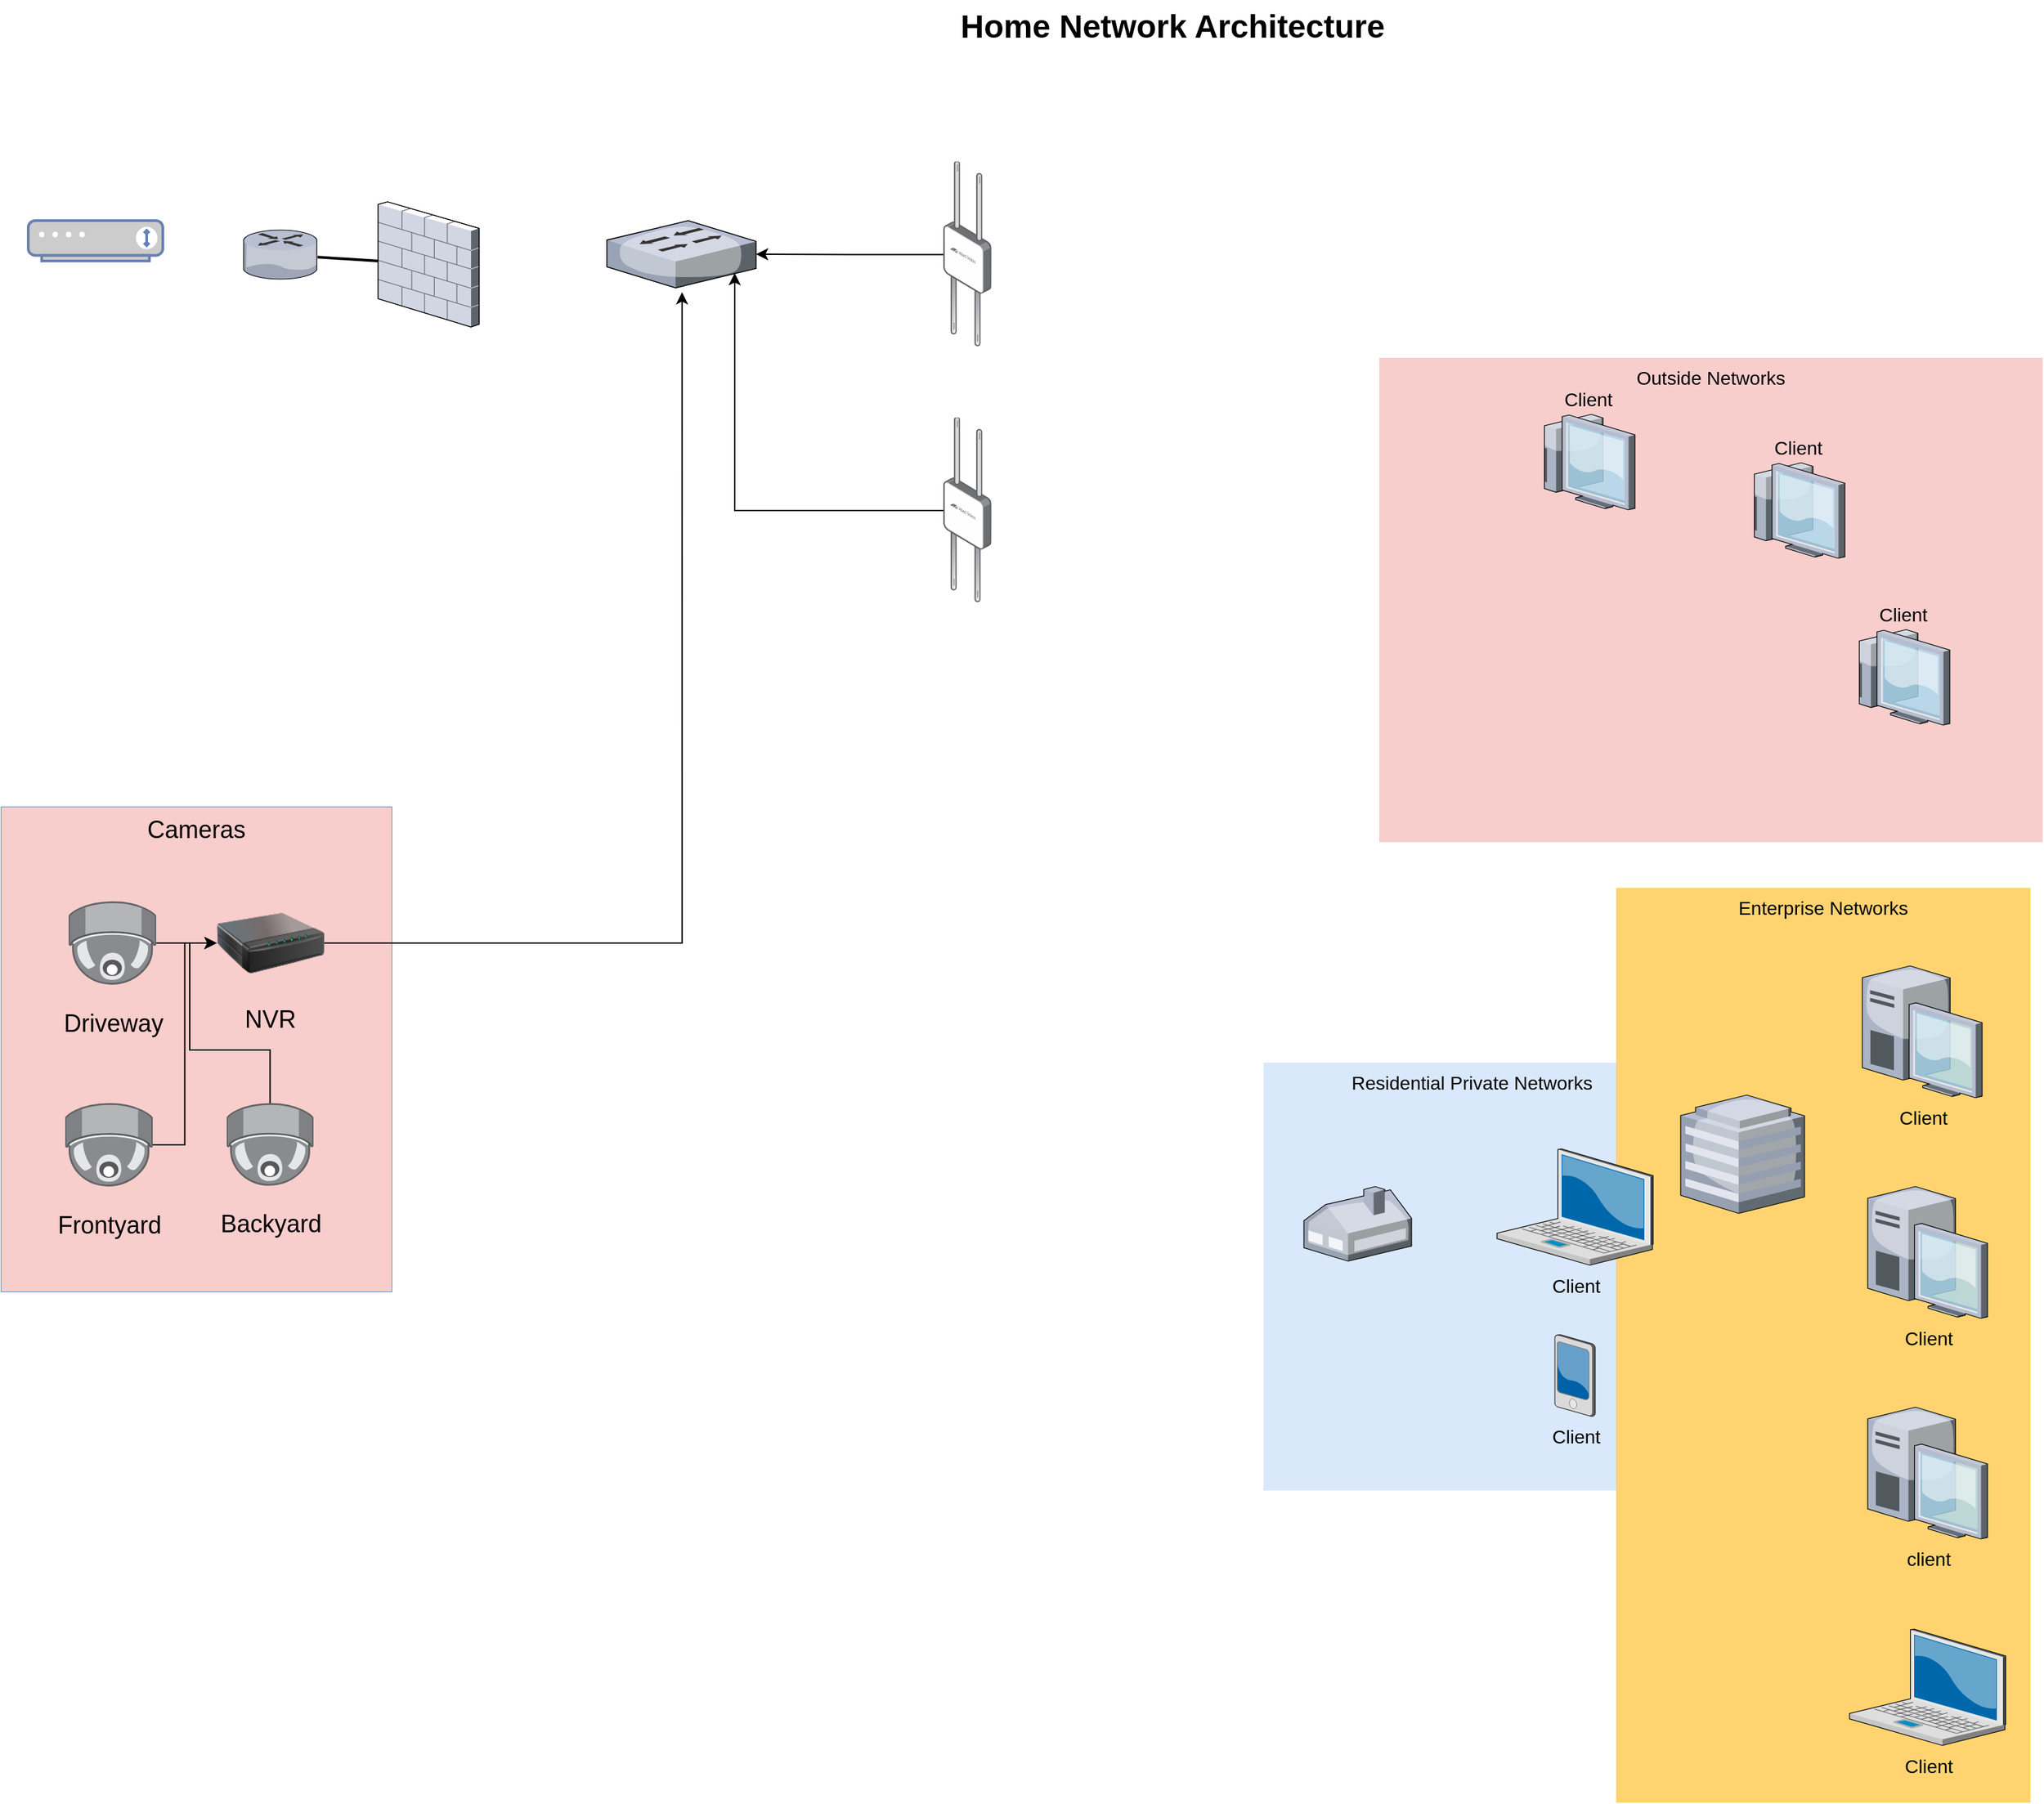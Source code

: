<mxfile version="24.7.6">
  <diagram name="Page-1" id="e3a06f82-3646-2815-327d-82caf3d4e204">
    <mxGraphModel dx="1865" dy="1251" grid="1" gridSize="10" guides="1" tooltips="1" connect="1" arrows="1" fold="1" page="1" pageScale="1.5" pageWidth="1169" pageHeight="826" background="none" math="0" shadow="0">
      <root>
        <mxCell id="0" style=";html=1;" />
        <mxCell id="1" style=";html=1;" parent="0" />
        <mxCell id="6a7d8f32e03d9370-61" value="Outside Networks" style="whiteSpace=wrap;html=1;fillColor=#f8cecc;fontSize=14;strokeColor=none;verticalAlign=top;" parent="1" vertex="1">
          <mxGeometry x="1084" y="296" width="493" height="360" as="geometry" />
        </mxCell>
        <mxCell id="6a7d8f32e03d9370-58" value="Residential Private Networks" style="whiteSpace=wrap;html=1;fillColor=#dae8fc;fontSize=14;strokeColor=none;verticalAlign=top;" parent="1" vertex="1">
          <mxGeometry x="998" y="820" width="310" height="318" as="geometry" />
        </mxCell>
        <mxCell id="6a7d8f32e03d9370-57" value="Enterprise Networks" style="whiteSpace=wrap;html=1;fillColor=#FFD470;gradientColor=none;fontSize=14;strokeColor=none;verticalAlign=top;" parent="1" vertex="1">
          <mxGeometry x="1260" y="690" width="308" height="680" as="geometry" />
        </mxCell>
        <mxCell id="6a7d8f32e03d9370-1" value="Client" style="verticalLabelPosition=bottom;aspect=fixed;html=1;verticalAlign=top;strokeColor=none;shape=mxgraph.citrix.laptop_2;fillColor=#66B2FF;gradientColor=#0066CC;fontSize=14;" parent="1" vertex="1">
          <mxGeometry x="1171.5" y="884" width="116" height="86.5" as="geometry" />
        </mxCell>
        <mxCell id="6a7d8f32e03d9370-2" value="Client" style="verticalLabelPosition=bottom;aspect=fixed;html=1;verticalAlign=top;strokeColor=none;shape=mxgraph.citrix.laptop_2;fillColor=#66B2FF;gradientColor=#0066CC;fontSize=14;" parent="1" vertex="1">
          <mxGeometry x="1433.5" y="1241" width="116" height="86.5" as="geometry" />
        </mxCell>
        <mxCell id="6a7d8f32e03d9370-3" value="client" style="verticalLabelPosition=bottom;aspect=fixed;html=1;verticalAlign=top;strokeColor=none;shape=mxgraph.citrix.desktop;fillColor=#66B2FF;gradientColor=#0066CC;fontSize=14;" parent="1" vertex="1">
          <mxGeometry x="1447" y="1076" width="89" height="98" as="geometry" />
        </mxCell>
        <mxCell id="6a7d8f32e03d9370-4" value="Client" style="verticalLabelPosition=bottom;aspect=fixed;html=1;verticalAlign=top;strokeColor=none;shape=mxgraph.citrix.desktop;fillColor=#66B2FF;gradientColor=#0066CC;fontSize=14;" parent="1" vertex="1">
          <mxGeometry x="1447" y="912" width="89" height="98" as="geometry" />
        </mxCell>
        <mxCell id="6a7d8f32e03d9370-5" value="Client" style="verticalLabelPosition=bottom;aspect=fixed;html=1;verticalAlign=top;strokeColor=none;shape=mxgraph.citrix.desktop;fillColor=#66B2FF;gradientColor=#0066CC;fontSize=14;" parent="1" vertex="1">
          <mxGeometry x="1443" y="748" width="89" height="98" as="geometry" />
        </mxCell>
        <mxCell id="6a7d8f32e03d9370-6" value="Client" style="verticalLabelPosition=bottom;aspect=fixed;html=1;verticalAlign=top;strokeColor=none;shape=mxgraph.citrix.pda;fillColor=#66B2FF;gradientColor=#0066CC;fontSize=14;" parent="1" vertex="1">
          <mxGeometry x="1214.5" y="1022" width="30" height="61" as="geometry" />
        </mxCell>
        <mxCell id="6a7d8f32e03d9370-13" value="" style="verticalLabelPosition=bottom;aspect=fixed;html=1;verticalAlign=top;strokeColor=none;shape=mxgraph.citrix.router;fillColor=#66B2FF;gradientColor=#0066CC;fontSize=14;" parent="1" vertex="1">
          <mxGeometry x="240" y="201" width="55" height="36.5" as="geometry" />
        </mxCell>
        <mxCell id="6a7d8f32e03d9370-44" style="edgeStyle=none;rounded=0;html=1;startSize=10;endSize=10;jettySize=auto;orthogonalLoop=1;fontSize=14;endArrow=none;endFill=0;strokeWidth=2;" parent="1" source="6a7d8f32e03d9370-17" target="6a7d8f32e03d9370-13" edge="1">
          <mxGeometry relative="1" as="geometry">
            <Array as="points" />
          </mxGeometry>
        </mxCell>
        <mxCell id="6a7d8f32e03d9370-17" value="" style="verticalLabelPosition=bottom;aspect=fixed;html=1;verticalAlign=top;strokeColor=none;shape=mxgraph.citrix.firewall;fillColor=#66B2FF;gradientColor=#0066CC;fontSize=14;" parent="1" vertex="1">
          <mxGeometry x="340" y="180" width="75" height="93" as="geometry" />
        </mxCell>
        <mxCell id="6a7d8f32e03d9370-23" value="" style="verticalLabelPosition=bottom;aspect=fixed;html=1;verticalAlign=top;strokeColor=none;shape=mxgraph.citrix.home_office;fillColor=#66B2FF;gradientColor=#0066CC;fontSize=14;" parent="1" vertex="1">
          <mxGeometry x="1028" y="912" width="80" height="55.5" as="geometry" />
        </mxCell>
        <mxCell id="6a7d8f32e03d9370-24" value="" style="verticalLabelPosition=bottom;aspect=fixed;html=1;verticalAlign=top;strokeColor=none;shape=mxgraph.citrix.hq_enterprise;fillColor=#66B2FF;gradientColor=#0066CC;fontSize=14;" parent="1" vertex="1">
          <mxGeometry x="1308" y="844" width="92" height="88" as="geometry" />
        </mxCell>
        <mxCell id="6a7d8f32e03d9370-26" value="" style="verticalLabelPosition=bottom;aspect=fixed;html=1;verticalAlign=top;strokeColor=none;shape=mxgraph.citrix.switch;fillColor=#66B2FF;gradientColor=#0066CC;fontSize=14;" parent="1" vertex="1">
          <mxGeometry x="510" y="194" width="110.85" height="50" as="geometry" />
        </mxCell>
        <mxCell id="6a7d8f32e03d9370-27" value="Client" style="verticalLabelPosition=top;aspect=fixed;html=1;verticalAlign=bottom;strokeColor=none;shape=mxgraph.citrix.thin_client;fillColor=#66B2FF;gradientColor=#0066CC;fontSize=14;labelPosition=center;align=center;" parent="1" vertex="1">
          <mxGeometry x="1437" y="498" width="71" height="71" as="geometry" />
        </mxCell>
        <mxCell id="6a7d8f32e03d9370-28" value="Client" style="verticalLabelPosition=top;aspect=fixed;html=1;verticalAlign=bottom;strokeColor=none;shape=mxgraph.citrix.thin_client;fillColor=#66B2FF;gradientColor=#0066CC;fontSize=14;labelPosition=center;align=center;" parent="1" vertex="1">
          <mxGeometry x="1359" y="374" width="71" height="71" as="geometry" />
        </mxCell>
        <mxCell id="6a7d8f32e03d9370-29" value="Client" style="verticalLabelPosition=top;aspect=fixed;html=1;verticalAlign=bottom;strokeColor=none;shape=mxgraph.citrix.thin_client;fillColor=#66B2FF;gradientColor=#0066CC;fontSize=14;labelPosition=center;align=center;" parent="1" vertex="1">
          <mxGeometry x="1203" y="338" width="71" height="71" as="geometry" />
        </mxCell>
        <mxCell id="6a7d8f32e03d9370-62" value="Home Network Architecture" style="text;strokeColor=none;fillColor=none;html=1;fontSize=24;fontStyle=1;verticalAlign=middle;align=center;" parent="1" vertex="1">
          <mxGeometry x="499" y="30" width="861" height="40" as="geometry" />
        </mxCell>
        <mxCell id="xd6e7SKUAKSgg07Ta6u9-2" value="" style="fontColor=#0066CC;verticalAlign=top;verticalLabelPosition=bottom;labelPosition=center;align=center;html=1;outlineConnect=0;fillColor=#CCCCCC;strokeColor=#6881B3;gradientColor=none;gradientDirection=north;strokeWidth=2;shape=mxgraph.networks.modem;" vertex="1" parent="1">
          <mxGeometry x="80" y="194" width="100" height="30" as="geometry" />
        </mxCell>
        <mxCell id="xd6e7SKUAKSgg07Ta6u9-6" style="edgeStyle=orthogonalEdgeStyle;rounded=0;orthogonalLoop=1;jettySize=auto;html=1;" edge="1" parent="1" source="xd6e7SKUAKSgg07Ta6u9-4" target="6a7d8f32e03d9370-26">
          <mxGeometry relative="1" as="geometry" />
        </mxCell>
        <mxCell id="xd6e7SKUAKSgg07Ta6u9-4" value="" style="image;points=[];aspect=fixed;html=1;align=center;shadow=0;dashed=0;image=img/lib/allied_telesis/wireless/Access_Point_Outdoor.svg;" vertex="1" parent="1">
          <mxGeometry x="760" y="150.15" width="35.8" height="138.2" as="geometry" />
        </mxCell>
        <mxCell id="xd6e7SKUAKSgg07Ta6u9-5" value="" style="image;points=[];aspect=fixed;html=1;align=center;shadow=0;dashed=0;image=img/lib/allied_telesis/wireless/Access_Point_Outdoor.svg;" vertex="1" parent="1">
          <mxGeometry x="760" y="340.4" width="35.8" height="138.2" as="geometry" />
        </mxCell>
        <mxCell id="xd6e7SKUAKSgg07Ta6u9-7" style="edgeStyle=orthogonalEdgeStyle;rounded=0;orthogonalLoop=1;jettySize=auto;html=1;entryX=0.857;entryY=0.78;entryDx=0;entryDy=0;entryPerimeter=0;" edge="1" parent="1" source="xd6e7SKUAKSgg07Ta6u9-5" target="6a7d8f32e03d9370-26">
          <mxGeometry relative="1" as="geometry" />
        </mxCell>
        <mxCell id="xd6e7SKUAKSgg07Ta6u9-21" value="" style="group;fontSize=18;fillColor=#3399FF;strokeColor=#6c8ebf;fillStyle=auto;" vertex="1" connectable="0" parent="1">
          <mxGeometry x="60" y="630" width="290" height="360" as="geometry" />
        </mxCell>
        <mxCell id="xd6e7SKUAKSgg07Ta6u9-9" value="&lt;font style=&quot;font-size: 18px;&quot;&gt;Cameras&lt;/font&gt;" style="whiteSpace=wrap;html=1;fillColor=#f8cecc;fontSize=14;strokeColor=none;verticalAlign=top;" vertex="1" parent="xd6e7SKUAKSgg07Ta6u9-21">
          <mxGeometry width="290" height="360" as="geometry" />
        </mxCell>
        <mxCell id="xd6e7SKUAKSgg07Ta6u9-14" value="" style="group" vertex="1" connectable="0" parent="xd6e7SKUAKSgg07Ta6u9-21">
          <mxGeometry x="32.58" y="70" width="100" height="111" as="geometry" />
        </mxCell>
        <mxCell id="xd6e7SKUAKSgg07Ta6u9-8" value="" style="image;points=[];aspect=fixed;html=1;align=center;shadow=0;dashed=0;image=img/lib/allied_telesis/security/Surveillance_Camera_Ceiling.svg;" vertex="1" parent="xd6e7SKUAKSgg07Ta6u9-14">
          <mxGeometry x="17.42" width="65.15" height="62" as="geometry" />
        </mxCell>
        <mxCell id="xd6e7SKUAKSgg07Ta6u9-13" value="Driveway" style="text;html=1;align=center;verticalAlign=middle;resizable=0;points=[];autosize=1;strokeColor=none;fillColor=none;fontSize=18;" vertex="1" parent="xd6e7SKUAKSgg07Ta6u9-14">
          <mxGeometry y="71" width="100" height="40" as="geometry" />
        </mxCell>
        <mxCell id="xd6e7SKUAKSgg07Ta6u9-15" value="" style="group" vertex="1" connectable="0" parent="xd6e7SKUAKSgg07Ta6u9-21">
          <mxGeometry x="150" y="220" width="100" height="110.36" as="geometry" />
        </mxCell>
        <mxCell id="xd6e7SKUAKSgg07Ta6u9-16" value="" style="image;points=[];aspect=fixed;html=1;align=center;shadow=0;dashed=0;image=img/lib/allied_telesis/security/Surveillance_Camera_Ceiling.svg;" vertex="1" parent="xd6e7SKUAKSgg07Ta6u9-15">
          <mxGeometry x="17.42" width="64.563" height="61.441" as="geometry" />
        </mxCell>
        <mxCell id="xd6e7SKUAKSgg07Ta6u9-17" value="Backyard" style="text;html=1;align=center;verticalAlign=middle;resizable=0;points=[];autosize=1;strokeColor=none;fillColor=none;fontSize=18;" vertex="1" parent="xd6e7SKUAKSgg07Ta6u9-15">
          <mxGeometry y="70.36" width="100" height="40" as="geometry" />
        </mxCell>
        <mxCell id="xd6e7SKUAKSgg07Ta6u9-18" value="" style="group" vertex="1" connectable="0" parent="xd6e7SKUAKSgg07Ta6u9-21">
          <mxGeometry x="30.0" y="220" width="100" height="111" as="geometry" />
        </mxCell>
        <mxCell id="xd6e7SKUAKSgg07Ta6u9-19" value="" style="image;points=[];aspect=fixed;html=1;align=center;shadow=0;dashed=0;image=img/lib/allied_telesis/security/Surveillance_Camera_Ceiling.svg;" vertex="1" parent="xd6e7SKUAKSgg07Ta6u9-18">
          <mxGeometry x="17.42" width="65.15" height="62" as="geometry" />
        </mxCell>
        <mxCell id="xd6e7SKUAKSgg07Ta6u9-20" value="Frontyard" style="text;html=1;align=center;verticalAlign=middle;resizable=0;points=[];autosize=1;strokeColor=none;fillColor=none;fontSize=18;" vertex="1" parent="xd6e7SKUAKSgg07Ta6u9-18">
          <mxGeometry y="71" width="100" height="40" as="geometry" />
        </mxCell>
        <mxCell id="xd6e7SKUAKSgg07Ta6u9-26" value="" style="group" vertex="1" connectable="0" parent="xd6e7SKUAKSgg07Ta6u9-21">
          <mxGeometry x="160" y="61" width="80" height="120" as="geometry" />
        </mxCell>
        <mxCell id="xd6e7SKUAKSgg07Ta6u9-24" value="&lt;div align=&quot;center&quot;&gt;&lt;font style=&quot;font-size: 18px;&quot;&gt;NVR&lt;/font&gt;&lt;/div&gt;" style="text;whiteSpace=wrap;html=1;align=center;" vertex="1" parent="xd6e7SKUAKSgg07Ta6u9-26">
          <mxGeometry y="80" width="80" height="40" as="geometry" />
        </mxCell>
        <mxCell id="xd6e7SKUAKSgg07Ta6u9-23" value="" style="image;html=1;image=img/lib/clip_art/networking/Print_Server_128x128.png" vertex="1" parent="xd6e7SKUAKSgg07Ta6u9-26">
          <mxGeometry width="80" height="80" as="geometry" />
        </mxCell>
        <mxCell id="xd6e7SKUAKSgg07Ta6u9-27" style="edgeStyle=orthogonalEdgeStyle;rounded=0;orthogonalLoop=1;jettySize=auto;html=1;" edge="1" parent="xd6e7SKUAKSgg07Ta6u9-21" source="xd6e7SKUAKSgg07Ta6u9-8" target="xd6e7SKUAKSgg07Ta6u9-23">
          <mxGeometry relative="1" as="geometry" />
        </mxCell>
        <mxCell id="xd6e7SKUAKSgg07Ta6u9-28" style="edgeStyle=orthogonalEdgeStyle;rounded=0;orthogonalLoop=1;jettySize=auto;html=1;entryX=0;entryY=0.5;entryDx=0;entryDy=0;" edge="1" parent="xd6e7SKUAKSgg07Ta6u9-21" source="xd6e7SKUAKSgg07Ta6u9-19" target="xd6e7SKUAKSgg07Ta6u9-23">
          <mxGeometry relative="1" as="geometry" />
        </mxCell>
        <mxCell id="xd6e7SKUAKSgg07Ta6u9-29" style="edgeStyle=orthogonalEdgeStyle;rounded=0;orthogonalLoop=1;jettySize=auto;html=1;entryX=0;entryY=0.5;entryDx=0;entryDy=0;" edge="1" parent="xd6e7SKUAKSgg07Ta6u9-21" source="xd6e7SKUAKSgg07Ta6u9-16" target="xd6e7SKUAKSgg07Ta6u9-23">
          <mxGeometry relative="1" as="geometry" />
        </mxCell>
        <mxCell id="xd6e7SKUAKSgg07Ta6u9-30" style="edgeStyle=orthogonalEdgeStyle;rounded=0;orthogonalLoop=1;jettySize=auto;html=1;entryX=0.504;entryY=1.064;entryDx=0;entryDy=0;entryPerimeter=0;" edge="1" parent="1" source="xd6e7SKUAKSgg07Ta6u9-23" target="6a7d8f32e03d9370-26">
          <mxGeometry relative="1" as="geometry" />
        </mxCell>
      </root>
    </mxGraphModel>
  </diagram>
</mxfile>
